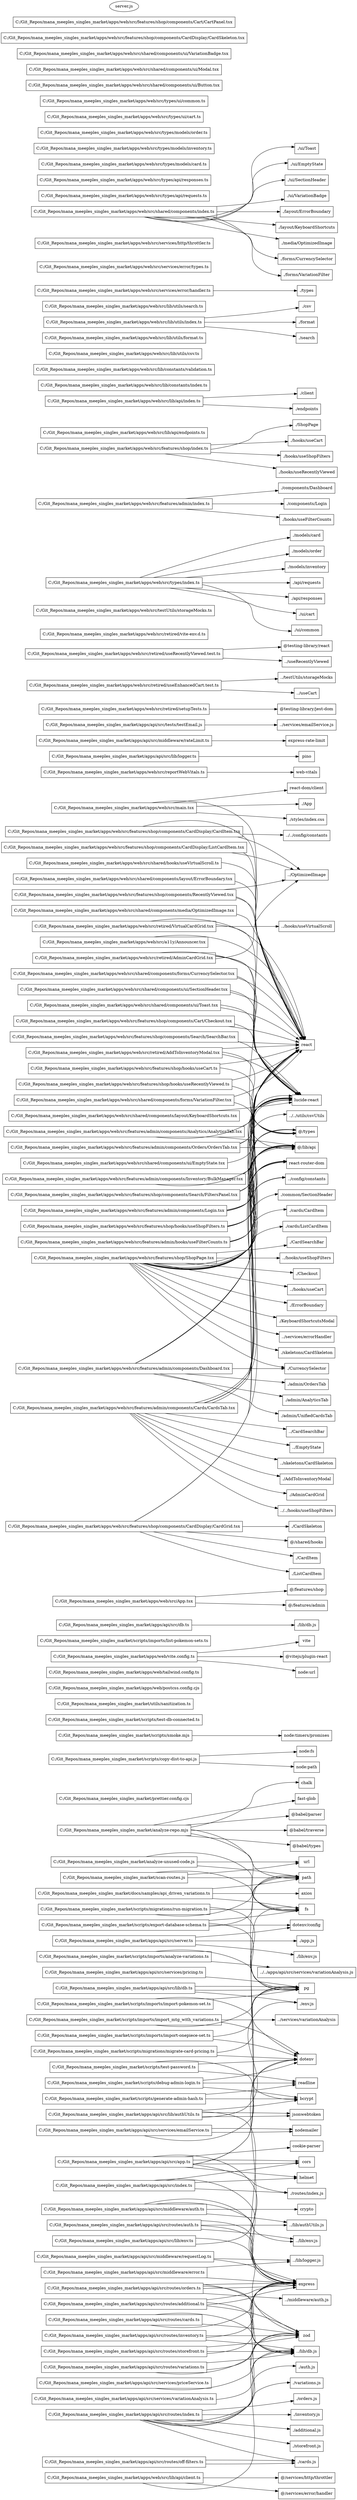 digraph repo {
  rankdir=LR;
  n5383b0d [label="C:/Git_Repos/mana_meeples_singles_market/analyze-repo.mjs", shape=box];
  nccd [label="fs", shape=box];
  n346425 [label="path", shape=box];
  nfb9f9849 [label="fast-glob", shape=box];
  n4e76ce24 [label="@babel/parser", shape=box];
  n91f26a37 [label="@babel/traverse", shape=box];
  ne1c2f1d4 [label="@babel/types", shape=box];
  n5a3d71b [label="chalk", shape=box];
  n763e5ac6 [label="C:/Git_Repos/mana_meeples_singles_market/analyze-unused-code.js", shape=box];
  n1c56f [label="url", shape=box];
  n44c10a89 [label="C:/Git_Repos/mana_meeples_singles_market/prettier.config.cjs", shape=box];
  n64f6994f [label="C:/Git_Repos/mana_meeples_singles_market/scan-routes.js", shape=box];
  nb1fecaa7 [label="C:/Git_Repos/mana_meeples_singles_market/scripts/copy-dist-to-api.js", shape=box];
  n7e076145 [label="node:fs", shape=box];
  n19b87a9d [label="node:path", shape=box];
  n50a277f5 [label="C:/Git_Repos/mana_meeples_singles_market/scripts/debug-admin-login.ts", shape=box];
  nb0f71304 [label="dotenv", shape=box];
  nace3aa4c [label="bcrypt", shape=box];
  ncc554e8a [label="readline", shape=box];
  n3cad11a [label="C:/Git_Repos/mana_meeples_singles_market/scripts/export-database-schema.ts", shape=box];
  n5686a4ad [label="dotenv/config", shape=box];
  ndf7 [label="pg", shape=box];
  nf21783a2 [label="C:/Git_Repos/mana_meeples_singles_market/scripts/generate-admin-hash.ts", shape=box];
  n54325be [label="C:/Git_Repos/mana_meeples_singles_market/scripts/smoke.mjs", shape=box];
  n65c6c061 [label="node:timers/promises", shape=box];
  nf85ff691 [label="C:/Git_Repos/mana_meeples_singles_market/scripts/test-db-connected.ts", shape=box];
  n8cb617d0 [label="C:/Git_Repos/mana_meeples_singles_market/scripts/test-password.ts", shape=box];
  n14deb7c4 [label="C:/Git_Repos/mana_meeples_singles_market/utils/sanitization.ts", shape=box];
  ndae7ff91 [label="C:/Git_Repos/mana_meeples_singles_market/apps/web/postcss.config.cjs", shape=box];
  nff12907b [label="C:/Git_Repos/mana_meeples_singles_market/apps/web/tailwind.config.ts", shape=box];
  n2609d487 [label="C:/Git_Repos/mana_meeples_singles_market/apps/web/vite.config.ts", shape=box];
  n373c64 [label="vite", shape=box];
  n7ab93447 [label="@vitejs/plugin-react", shape=box];
  n42e4fff7 [label="node:url", shape=box];
  n88201cbf [label="C:/Git_Repos/mana_meeples_singles_market/docs/samples/api_driven_variations.ts", shape=box];
  n58f0c76 [label="axios", shape=box];
  n91908c92 [label="C:/Git_Repos/mana_meeples_singles_market/scripts/imports/analyze-variations.ts", shape=box];
  n35df80bc [label="../../apps/api/src/services/variationAnalysis.js", shape=box];
  nab97be62 [label="C:/Git_Repos/mana_meeples_singles_market/scripts/imports/import-onepiece-set.ts", shape=box];
  nb61e21d3 [label="C:/Git_Repos/mana_meeples_singles_market/scripts/imports/import-pokemon-set.ts", shape=box];
  n83aba73 [label="C:/Git_Repos/mana_meeples_singles_market/scripts/imports/import_mtg_with_variations.ts", shape=box];
  n2c70644d [label="../services/variationAnalysis", shape=box];
  n831bc96d [label="C:/Git_Repos/mana_meeples_singles_market/scripts/imports/list-pokemon-sets.ts", shape=box];
  n2e829851 [label="C:/Git_Repos/mana_meeples_singles_market/scripts/migrations/migrate-card-pricing.ts", shape=box];
  n43721b92 [label="C:/Git_Repos/mana_meeples_singles_market/scripts/migrations/run-migration.ts", shape=box];
  nacc77157 [label="C:/Git_Repos/mana_meeples_singles_market/apps/api/src/app.ts", shape=box];
  nb1fa8f70 [label="express", shape=box];
  nb73a046d [label="helmet", shape=box];
  n2eafad [label="cors", shape=box];
  n1999e3a8 [label="cookie-parser", shape=box];
  n140b0529 [label="./routes/index.js", shape=box];
  ndf7dca4 [label="C:/Git_Repos/mana_meeples_singles_market/apps/api/src/db.ts", shape=box];
  n58d3080e [label="./lib/db.js", shape=box];
  n5c7b2a46 [label="C:/Git_Repos/mana_meeples_singles_market/apps/api/src/index.ts", shape=box];
  n5757a53f [label="C:/Git_Repos/mana_meeples_singles_market/apps/api/src/server.ts", shape=box];
  nc9ef137 [label="./app.js", shape=box];
  nc40bc535 [label="./lib/env.js", shape=box];
  nce1d9c1b [label="C:/Git_Repos/mana_meeples_singles_market/apps/web/src/App.tsx", shape=box];
  nc737f9f9 [label="@/features/shop", shape=box];
  n1ec7c4ac [label="@/features/admin", shape=box];
  nae404a55 [label="C:/Git_Repos/mana_meeples_singles_market/apps/web/src/main.tsx", shape=box];
  n675d97f [label="react", shape=box];
  nb7813e46 [label="react-dom/client", shape=box];
  n29e98a0 [label="./App", shape=box];
  n238f69bb [label="./styles/index.css", shape=box];
  nb52c8f37 [label="C:/Git_Repos/mana_meeples_singles_market/apps/web/src/reportWebVitals.ts", shape=box];
  ned28aa80 [label="web-vitals", shape=box];
  nb1669019 [label="C:/Git_Repos/mana_meeples_singles_market/apps/api/src/lib/authUtils.ts", shape=box];
  n89dd680d [label="jsonwebtoken", shape=box];
  n1358deeb [label="./env.js", shape=box];
  n215c2a1a [label="C:/Git_Repos/mana_meeples_singles_market/apps/api/src/lib/db.ts", shape=box];
  nca6c055 [label="C:/Git_Repos/mana_meeples_singles_market/apps/api/src/lib/env.ts", shape=box];
  n1d7cf [label="zod", shape=box];
  nfdbbc248 [label="C:/Git_Repos/mana_meeples_singles_market/apps/api/src/lib/logger.ts", shape=box];
  n34817a [label="pino", shape=box];
  n19f52873 [label="C:/Git_Repos/mana_meeples_singles_market/apps/api/src/middleware/auth.ts", shape=box];
  naf6ef0c1 [label="crypto", shape=box];
  n6ed5bd27 [label="../lib/authUtils.js", shape=box];
  n9f96f063 [label="../lib/env.js", shape=box];
  n2298bdf7 [label="C:/Git_Repos/mana_meeples_singles_market/apps/api/src/middleware/error.ts", shape=box];
  n5b30d94e [label="../lib/logger.js", shape=box];
  ne3a09b64 [label="C:/Git_Repos/mana_meeples_singles_market/apps/api/src/middleware/rateLimit.ts", shape=box];
  n2d7f5b0b [label="express-rate-limit", shape=box];
  nff3e7a46 [label="C:/Git_Repos/mana_meeples_singles_market/apps/api/src/middleware/requestLog.ts", shape=box];
  n997a484c [label="C:/Git_Repos/mana_meeples_singles_market/apps/api/src/routes/additional.ts", shape=box];
  nbabebf20 [label="../lib/db.js", shape=box];
  n17c05bab [label="C:/Git_Repos/mana_meeples_singles_market/apps/api/src/routes/auth.ts", shape=box];
  n8a8d1a84 [label="C:/Git_Repos/mana_meeples_singles_market/apps/api/src/routes/cards.ts", shape=box];
  n91b1aeb5 [label="C:/Git_Repos/mana_meeples_singles_market/apps/api/src/routes/index.ts", shape=box];
  n90194a6e [label="./auth.js", shape=box];
  n1d522875 [label="./cards.js", shape=box];
  nade27d16 [label="./variations.js", shape=box];
  n834a1451 [label="./orders.js", shape=box];
  nf9e03f5c [label="./inventory.js", shape=box];
  nd513984f [label="./additional.js", shape=box];
  ncb4962ee [label="./storefront.js", shape=box];
  n7c151ceb [label="C:/Git_Repos/mana_meeples_singles_market/apps/api/src/routes/inventory.ts", shape=box];
  na7c32e8a [label="C:/Git_Repos/mana_meeples_singles_market/apps/api/src/routes/off-filters.ts", shape=box];
  nbd6d3fce [label="C:/Git_Repos/mana_meeples_singles_market/apps/api/src/routes/orders.ts", shape=box];
  n3851d481 [label="../middleware/auth.js", shape=box];
  n8fb012eb [label="C:/Git_Repos/mana_meeples_singles_market/apps/api/src/routes/storefront.ts", shape=box];
  n72492d13 [label="C:/Git_Repos/mana_meeples_singles_market/apps/api/src/routes/variations.ts", shape=box];
  n4f2a8c8e [label="C:/Git_Repos/mana_meeples_singles_market/apps/api/src/services/emailService.ts", shape=box];
  n738e2526 [label="nodemailer", shape=box];
  nc89a7dfb [label="C:/Git_Repos/mana_meeples_singles_market/apps/api/src/services/priceService.ts", shape=box];
  ne7a33ded [label="C:/Git_Repos/mana_meeples_singles_market/apps/api/src/services/pricing.ts", shape=box];
  nc313b784 [label="C:/Git_Repos/mana_meeples_singles_market/apps/api/src/services/variationAnalysis.ts", shape=box];
  n102ef826 [label="C:/Git_Repos/mana_meeples_singles_market/apps/api/src/tests/testEmail.js", shape=box];
  ndbb9359c [label="../services/emailService.js", shape=box];
  n77abccee [label="C:/Git_Repos/mana_meeples_singles_market/apps/web/src/a11y/Announcer.tsx", shape=box];
  n3d98ff61 [label="C:/Git_Repos/mana_meeples_singles_market/apps/web/src/retired/AddToInventoryModal.tsx", shape=box];
  n59fa91e2 [label="lucide-react", shape=box];
  n905dedea [label="@/types", shape=box];
  nfcbb3439 [label="C:/Git_Repos/mana_meeples_singles_market/apps/web/src/retired/AdminCardGrid.tsx", shape=box];
  n36c60c3 [label="../OptimizedImage", shape=box];
  ne3c39492 [label="C:/Git_Repos/mana_meeples_singles_market/apps/web/src/retired/setupTests.ts", shape=box];
  n90deba02 [label="@testing-library/jest-dom", shape=box];
  na1fb9593 [label="C:/Git_Repos/mana_meeples_singles_market/apps/web/src/retired/useEnhancedCart.test.ts", shape=box];
  n87e5086d [label="../testUtils/storageMocks", shape=box];
  n92fb1bf8 [label="../useCart", shape=box];
  na20ab529 [label="C:/Git_Repos/mana_meeples_singles_market/apps/web/src/retired/useRecentlyViewed.test.ts", shape=box];
  n63ed79ee [label="@testing-library/react", shape=box];
  ndf83c24 [label="../useRecentlyViewed", shape=box];
  n226fffb5 [label="C:/Git_Repos/mana_meeples_singles_market/apps/web/src/retired/VirtualCardGrid.tsx", shape=box];
  n2392291f [label="../hooks/useVirtualScroll", shape=box];
  n7edc797c [label="C:/Git_Repos/mana_meeples_singles_market/apps/web/src/retired/vite-env.d.ts", shape=box];
  n94a3911e [label="C:/Git_Repos/mana_meeples_singles_market/apps/web/src/testUtils/storageMocks.ts", shape=box];
  n10f77f62 [label="C:/Git_Repos/mana_meeples_singles_market/apps/web/src/types/index.ts", shape=box];
  n9515db34 [label="./models/card", shape=box];
  ne562baa [label="./models/order", shape=box];
  nf9b32fb8 [label="./models/inventory", shape=box];
  nc185705a [label="./api/requests", shape=box];
  nd0f7767c [label="./api/responses", shape=box];
  n99cde8da [label="./ui/cart", shape=box];
  n5eba1125 [label="./ui/common", shape=box];
  nb3ce459c [label="C:/Git_Repos/mana_meeples_singles_market/apps/web/src/features/admin/index.ts", shape=box];
  nae0989fc [label="./components/Dashboard", shape=box];
  n686c82d1 [label="./components/Login", shape=box];
  n9fb4ee83 [label="./hooks/useFilterCounts", shape=box];
  n51a9b233 [label="C:/Git_Repos/mana_meeples_singles_market/apps/web/src/features/shop/index.ts", shape=box];
  nd065f86 [label="./ShopPage", shape=box];
  n267cf1c7 [label="./hooks/useCart", shape=box];
  n61904f9e [label="./hooks/useShopFilters", shape=box];
  na1e05b33 [label="./hooks/useRecentlyViewed", shape=box];
  n1398c848 [label="C:/Git_Repos/mana_meeples_singles_market/apps/web/src/features/shop/ShopPage.tsx", shape=box];
  n983fc1cc [label="react-router-dom", shape=box];
  n8fb63fda [label="./CardSearchBar", shape=box];
  nb679d94c [label="../hooks/useShopFilters", shape=box];
  ne1f24ef1 [label="./CurrencySelector", shape=box];
  n7d386627 [label="./Checkout", shape=box];
  naeb2cfd9 [label="../hooks/useCart", shape=box];
  n197fe211 [label="./ErrorBoundary", shape=box];
  nde93c4a8 [label="./KeyboardShortcutsModal", shape=box];
  nc9d9e724 [label="../services/errorHandler", shape=box];
  n2d422331 [label="../config/constants", shape=box];
  n24299c47 [label="./skeletons/CardSkeleton", shape=box];
  ne2c78fcf [label="./common/SectionHeader", shape=box];
  n4f403f90 [label="./cards/CardItem", shape=box];
  nd6067ce [label="./cards/ListCardItem", shape=box];
  n2d3cacc1 [label="@/lib/api", shape=box];
  ndc1ab8b2 [label="C:/Git_Repos/mana_meeples_singles_market/apps/web/src/lib/api/client.ts", shape=box];
  n22c502c3 [label="@/services/http/throttler", shape=box];
  na079d101 [label="@/services/error/handler", shape=box];
  n2b7cf5bf [label="C:/Git_Repos/mana_meeples_singles_market/apps/web/src/lib/api/endpoints.ts", shape=box];
  ne82c99eb [label="C:/Git_Repos/mana_meeples_singles_market/apps/web/src/lib/api/index.ts", shape=box];
  nfcde4cc [label="./client", shape=box];
  n2bb078dd [label="./endpoints", shape=box];
  n5cd54616 [label="C:/Git_Repos/mana_meeples_singles_market/apps/web/src/lib/constants/index.ts", shape=box];
  n3bc01bf9 [label="C:/Git_Repos/mana_meeples_singles_market/apps/web/src/lib/constants/validation.ts", shape=box];
  n33217700 [label="C:/Git_Repos/mana_meeples_singles_market/apps/web/src/lib/utils/csv.ts", shape=box];
  nd77d959d [label="C:/Git_Repos/mana_meeples_singles_market/apps/web/src/lib/utils/format.ts", shape=box];
  n3bb84a74 [label="C:/Git_Repos/mana_meeples_singles_market/apps/web/src/lib/utils/index.ts", shape=box];
  n29f18a5 [label="./csv", shape=box];
  n151ae8f8 [label="./format", shape=box];
  n2ab556a9 [label="./search", shape=box];
  nd5807e4c [label="C:/Git_Repos/mana_meeples_singles_market/apps/web/src/lib/utils/search.ts", shape=box];
  n5c99358a [label="C:/Git_Repos/mana_meeples_singles_market/apps/web/src/services/error/handler.ts", shape=box];
  nd82dc358 [label="./types", shape=box];
  ncddb3fbb [label="C:/Git_Repos/mana_meeples_singles_market/apps/web/src/services/error/types.ts", shape=box];
  n259c864c [label="C:/Git_Repos/mana_meeples_singles_market/apps/web/src/services/http/throttler.ts", shape=box];
  nf32c373b [label="C:/Git_Repos/mana_meeples_singles_market/apps/web/src/shared/components/index.ts", shape=box];
  n9f21ef8d [label="./ui/Toast", shape=box];
  n53e82d9e [label="./ui/EmptyState", shape=box];
  n454c6138 [label="./ui/SectionHeader", shape=box];
  nb5bf36aa [label="./ui/VariationBadge", shape=box];
  nc7b68f4e [label="./layout/ErrorBoundary", shape=box];
  nd605e7c2 [label="./layout/KeyboardShortcuts", shape=box];
  n93db8560 [label="./media/OptimizedImage", shape=box];
  n8bdef411 [label="./forms/CurrencySelector", shape=box];
  nbb9ace4a [label="./forms/VariationFilter", shape=box];
  n6437d744 [label="C:/Git_Repos/mana_meeples_singles_market/apps/web/src/shared/hooks/useVirtualScroll.ts", shape=box];
  n6d9fd04d [label="C:/Git_Repos/mana_meeples_singles_market/apps/web/src/types/api/requests.ts", shape=box];
  n4d87beb7 [label="C:/Git_Repos/mana_meeples_singles_market/apps/web/src/types/api/responses.ts", shape=box];
  na1fa87f [label="C:/Git_Repos/mana_meeples_singles_market/apps/web/src/types/models/card.ts", shape=box];
  n1347ff2f [label="C:/Git_Repos/mana_meeples_singles_market/apps/web/src/types/models/inventory.ts", shape=box];
  n83f592fd [label="C:/Git_Repos/mana_meeples_singles_market/apps/web/src/types/models/order.ts", shape=box];
  n30436419 [label="C:/Git_Repos/mana_meeples_singles_market/apps/web/src/types/ui/cart.ts", shape=box];
  nca6a6a6e [label="C:/Git_Repos/mana_meeples_singles_market/apps/web/src/types/ui/common.ts", shape=box];
  n2ee2dea7 [label="C:/Git_Repos/mana_meeples_singles_market/apps/web/src/features/admin/components/Dashboard.tsx", shape=box];
  nb5633ae3 [label="./admin/UnifiedCardsTab", shape=box];
  n18a3afaf [label="./admin/OrdersTab", shape=box];
  nf21bc890 [label="./admin/AnalyticsTab", shape=box];
  nc57d44fc [label="C:/Git_Repos/mana_meeples_singles_market/apps/web/src/features/admin/components/Login.tsx", shape=box];
  n5508a18a [label="C:/Git_Repos/mana_meeples_singles_market/apps/web/src/features/admin/hooks/useFilterCounts.ts", shape=box];
  n9ff01bd8 [label="C:/Git_Repos/mana_meeples_singles_market/apps/web/src/features/shop/components/RecentlyViewed.tsx", shape=box];
  n5e2d4d5d [label="C:/Git_Repos/mana_meeples_singles_market/apps/web/src/features/shop/hooks/useCart.ts", shape=box];
  na5adbb1 [label="C:/Git_Repos/mana_meeples_singles_market/apps/web/src/features/shop/hooks/useRecentlyViewed.ts", shape=box];
  nd13ad198 [label="C:/Git_Repos/mana_meeples_singles_market/apps/web/src/features/shop/hooks/useShopFilters.ts", shape=box];
  n222eae1b [label="C:/Git_Repos/mana_meeples_singles_market/apps/web/src/shared/components/forms/CurrencySelector.tsx", shape=box];
  n719bd4b6 [label="C:/Git_Repos/mana_meeples_singles_market/apps/web/src/shared/components/forms/VariationFilter.tsx", shape=box];
  ndde5be98 [label="C:/Git_Repos/mana_meeples_singles_market/apps/web/src/shared/components/layout/ErrorBoundary.tsx", shape=box];
  n6880f58c [label="C:/Git_Repos/mana_meeples_singles_market/apps/web/src/shared/components/layout/KeyboardShortcuts.tsx", shape=box];
  n839d5baa [label="C:/Git_Repos/mana_meeples_singles_market/apps/web/src/shared/components/media/OptimizedImage.tsx", shape=box];
  ndfeb0978 [label="C:/Git_Repos/mana_meeples_singles_market/apps/web/src/shared/components/ui/Button.tsx", shape=box];
  ned767b0a [label="C:/Git_Repos/mana_meeples_singles_market/apps/web/src/shared/components/ui/EmptyState.tsx", shape=box];
  ne2a36f5d [label="C:/Git_Repos/mana_meeples_singles_market/apps/web/src/shared/components/ui/Modal.tsx", shape=box];
  nf1471302 [label="C:/Git_Repos/mana_meeples_singles_market/apps/web/src/shared/components/ui/SectionHeader.tsx", shape=box];
  n70f7bdd7 [label="C:/Git_Repos/mana_meeples_singles_market/apps/web/src/shared/components/ui/Toast.tsx", shape=box];
  ne5ab7596 [label="C:/Git_Repos/mana_meeples_singles_market/apps/web/src/shared/components/ui/VariationBadge.tsx", shape=box];
  nafa486fb [label="C:/Git_Repos/mana_meeples_singles_market/apps/web/src/features/admin/components/Analytics/AnalyticsTab.tsx", shape=box];
  nf784c041 [label="C:/Git_Repos/mana_meeples_singles_market/apps/web/src/features/admin/components/Cards/CardsTab.tsx", shape=box];
  n107dd9fd [label="../../hooks/useShopFilters", shape=box];
  n17ec1dec [label="../CardSearchBar", shape=box];
  nca7b2713 [label="../EmptyState", shape=box];
  ne4d77275 [label="../skeletons/CardSkeleton", shape=box];
  n9196d4c [label="./AddToInventoryModal", shape=box];
  n7e0c66a4 [label="./AdminCardGrid", shape=box];
  n50dbfffb [label="C:/Git_Repos/mana_meeples_singles_market/apps/web/src/features/admin/components/Inventory/BulkManager.tsx", shape=box];
  n29e25789 [label="../../utils/csvUtils", shape=box];
  n9340c369 [label="C:/Git_Repos/mana_meeples_singles_market/apps/web/src/features/admin/components/Orders/OrdersTab.tsx", shape=box];
  n11be62bf [label="C:/Git_Repos/mana_meeples_singles_market/apps/web/src/features/shop/components/CardDisplay/CardGrid.tsx", shape=box];
  nc56b1af5 [label="@/shared/hooks", shape=box];
  n211a7b24 [label="./CardItem", shape=box];
  na9cab962 [label="./ListCardItem", shape=box];
  nfe3587de [label="./CardSkeleton", shape=box];
  n44f8a40c [label="C:/Git_Repos/mana_meeples_singles_market/apps/web/src/features/shop/components/CardDisplay/CardItem.tsx", shape=box];
  n237c2462 [label="../../config/constants", shape=box];
  nd7687d46 [label="C:/Git_Repos/mana_meeples_singles_market/apps/web/src/features/shop/components/CardDisplay/CardSkeleton.tsx", shape=box];
  n6a414cca [label="C:/Git_Repos/mana_meeples_singles_market/apps/web/src/features/shop/components/CardDisplay/ListCardItem.tsx", shape=box];
  n5b582081 [label="C:/Git_Repos/mana_meeples_singles_market/apps/web/src/features/shop/components/Cart/CartPanel.tsx", shape=box];
  n2e8b1e1f [label="C:/Git_Repos/mana_meeples_singles_market/apps/web/src/features/shop/components/Cart/Checkout.tsx", shape=box];
  n907fadda [label="C:/Git_Repos/mana_meeples_singles_market/apps/web/src/features/shop/components/Search/FiltersPanel.tsx", shape=box];
  ne11dc7d0 [label="C:/Git_Repos/mana_meeples_singles_market/apps/web/src/features/shop/components/Search/SearchBar.tsx", shape=box];
  n3bfea4fb [label="server.js", shape=ellipse];
  n5383b0d -> nccd;
  n5383b0d -> n346425;
  n5383b0d -> nfb9f9849;
  n5383b0d -> n4e76ce24;
  n5383b0d -> n91f26a37;
  n5383b0d -> ne1c2f1d4;
  n5383b0d -> n5a3d71b;
  n763e5ac6 -> nccd;
  n763e5ac6 -> n346425;
  n763e5ac6 -> n1c56f;
  n64f6994f -> nccd;
  n64f6994f -> n346425;
  n64f6994f -> n1c56f;
  nb1fecaa7 -> n7e076145;
  nb1fecaa7 -> n19b87a9d;
  n50a277f5 -> nb0f71304;
  n50a277f5 -> nace3aa4c;
  n50a277f5 -> ncc554e8a;
  n3cad11a -> n5686a4ad;
  n3cad11a -> nccd;
  n3cad11a -> n346425;
  n3cad11a -> ndf7;
  nf21783a2 -> nace3aa4c;
  nf21783a2 -> ncc554e8a;
  n54325be -> n65c6c061;
  n8cb617d0 -> nb0f71304;
  n8cb617d0 -> nace3aa4c;
  n8cb617d0 -> ncc554e8a;
  n2609d487 -> n373c64;
  n2609d487 -> n7ab93447;
  n2609d487 -> n42e4fff7;
  n88201cbf -> n58f0c76;
  n88201cbf -> nccd;
  n88201cbf -> n346425;
  n91908c92 -> ndf7;
  n91908c92 -> n35df80bc;
  nab97be62 -> ndf7;
  nab97be62 -> nb0f71304;
  nb61e21d3 -> ndf7;
  nb61e21d3 -> nb0f71304;
  n83aba73 -> ndf7;
  n83aba73 -> n2c70644d;
  n83aba73 -> nb0f71304;
  n2e829851 -> ndf7;
  n2e829851 -> nb0f71304;
  n43721b92 -> nccd;
  n43721b92 -> n346425;
  n43721b92 -> ndf7;
  nacc77157 -> nb1fa8f70;
  nacc77157 -> nb73a046d;
  nacc77157 -> n2eafad;
  nacc77157 -> n2eafad;
  nacc77157 -> n1999e3a8;
  nacc77157 -> n140b0529;
  nacc77157 -> n346425;
  nacc77157 -> nccd;
  ndf7dca4 -> n58d3080e;
  n5c7b2a46 -> nb1fa8f70;
  n5c7b2a46 -> n2eafad;
  n5c7b2a46 -> nb73a046d;
  n5c7b2a46 -> n140b0529;
  n5757a53f -> n5686a4ad;
  n5757a53f -> nc9ef137;
  n5757a53f -> nc40bc535;
  nce1d9c1b -> nc737f9f9;
  nce1d9c1b -> n1ec7c4ac;
  nae404a55 -> n675d97f;
  nae404a55 -> nb7813e46;
  nae404a55 -> n29e98a0;
  nae404a55 -> n238f69bb;
  nb52c8f37 -> ned28aa80;
  nb1669019 -> n89dd680d;
  nb1669019 -> nace3aa4c;
  nb1669019 -> n89dd680d;
  nb1669019 -> nb1fa8f70;
  nb1669019 -> n1358deeb;
  n215c2a1a -> ndf7;
  n215c2a1a -> ndf7;
  n215c2a1a -> n1358deeb;
  nca6c055 -> nb0f71304;
  nca6c055 -> n1d7cf;
  nfdbbc248 -> n34817a;
  n19f52873 -> nb1fa8f70;
  n19f52873 -> naf6ef0c1;
  n19f52873 -> n6ed5bd27;
  n19f52873 -> n9f96f063;
  n2298bdf7 -> nb1fa8f70;
  n2298bdf7 -> n5b30d94e;
  ne3a09b64 -> n2d7f5b0b;
  nff3e7a46 -> nb1fa8f70;
  nff3e7a46 -> n5b30d94e;
  n997a484c -> nb1fa8f70;
  n997a484c -> nb1fa8f70;
  n997a484c -> n1d7cf;
  n997a484c -> nbabebf20;
  n17c05bab -> nb1fa8f70;
  n17c05bab -> nb1fa8f70;
  n17c05bab -> n6ed5bd27;
  n17c05bab -> n9f96f063;
  n8a8d1a84 -> nb1fa8f70;
  n8a8d1a84 -> n1d7cf;
  n8a8d1a84 -> nbabebf20;
  n91b1aeb5 -> nb1fa8f70;
  n91b1aeb5 -> n1d7cf;
  n91b1aeb5 -> n90194a6e;
  n91b1aeb5 -> n1d522875;
  n91b1aeb5 -> nade27d16;
  n91b1aeb5 -> n834a1451;
  n91b1aeb5 -> nf9e03f5c;
  n91b1aeb5 -> nd513984f;
  n91b1aeb5 -> ncb4962ee;
  n7c151ceb -> nb1fa8f70;
  n7c151ceb -> n1d7cf;
  n7c151ceb -> nbabebf20;
  na7c32e8a -> n1d522875;
  na7c32e8a -> n1d522875;
  nbd6d3fce -> nb1fa8f70;
  nbd6d3fce -> nb1fa8f70;
  nbd6d3fce -> n1d7cf;
  nbd6d3fce -> nbabebf20;
  nbd6d3fce -> n3851d481;
  n8fb012eb -> nb1fa8f70;
  n8fb012eb -> n1d7cf;
  n8fb012eb -> nbabebf20;
  n72492d13 -> nb1fa8f70;
  n72492d13 -> n1d7cf;
  n72492d13 -> nbabebf20;
  n4f2a8c8e -> n738e2526;
  n4f2a8c8e -> n738e2526;
  n4f2a8c8e -> nb0f71304;
  nc89a7dfb -> nbabebf20;
  ne7a33ded -> ndf7;
  nc313b784 -> nbabebf20;
  n102ef826 -> ndbb9359c;
  n77abccee -> n675d97f;
  n3d98ff61 -> n675d97f;
  n3d98ff61 -> n59fa91e2;
  n3d98ff61 -> n905dedea;
  nfcbb3439 -> n675d97f;
  nfcbb3439 -> n59fa91e2;
  nfcbb3439 -> n36c60c3;
  nfcbb3439 -> n905dedea;
  ne3c39492 -> n90deba02;
  na1fb9593 -> n87e5086d;
  na1fb9593 -> n92fb1bf8;
  na20ab529 -> n63ed79ee;
  na20ab529 -> ndf83c24;
  n226fffb5 -> n675d97f;
  n226fffb5 -> n59fa91e2;
  n226fffb5 -> n2392291f;
  n10f77f62 -> n9515db34;
  n10f77f62 -> ne562baa;
  n10f77f62 -> nf9b32fb8;
  n10f77f62 -> nc185705a;
  n10f77f62 -> nd0f7767c;
  n10f77f62 -> n99cde8da;
  n10f77f62 -> n5eba1125;
  nb3ce459c -> nae0989fc;
  nb3ce459c -> n686c82d1;
  nb3ce459c -> n9fb4ee83;
  n51a9b233 -> nd065f86;
  n51a9b233 -> n267cf1c7;
  n51a9b233 -> n61904f9e;
  n51a9b233 -> na1e05b33;
  n1398c848 -> n675d97f;
  n1398c848 -> n983fc1cc;
  n1398c848 -> n8fb63fda;
  n1398c848 -> nb679d94c;
  n1398c848 -> n59fa91e2;
  n1398c848 -> ne1f24ef1;
  n1398c848 -> n7d386627;
  n1398c848 -> naeb2cfd9;
  n1398c848 -> n197fe211;
  n1398c848 -> nde93c4a8;
  n1398c848 -> nc9d9e724;
  n1398c848 -> n2d422331;
  n1398c848 -> n24299c47;
  n1398c848 -> ne2c78fcf;
  n1398c848 -> n4f403f90;
  n1398c848 -> nd6067ce;
  n1398c848 -> n2d3cacc1;
  n1398c848 -> n905dedea;
  ndc1ab8b2 -> n1d7cf;
  ndc1ab8b2 -> n22c502c3;
  ndc1ab8b2 -> na079d101;
  ne82c99eb -> nfcde4cc;
  ne82c99eb -> n2bb078dd;
  n3bb84a74 -> n29f18a5;
  n3bb84a74 -> n151ae8f8;
  n3bb84a74 -> n2ab556a9;
  n5c99358a -> nd82dc358;
  nf32c373b -> n9f21ef8d;
  nf32c373b -> n53e82d9e;
  nf32c373b -> n454c6138;
  nf32c373b -> nb5bf36aa;
  nf32c373b -> nc7b68f4e;
  nf32c373b -> nd605e7c2;
  nf32c373b -> n93db8560;
  nf32c373b -> n8bdef411;
  nf32c373b -> nbb9ace4a;
  n6437d744 -> n675d97f;
  n2ee2dea7 -> n675d97f;
  n2ee2dea7 -> n59fa91e2;
  n2ee2dea7 -> n2d3cacc1;
  n2ee2dea7 -> ne1f24ef1;
  n2ee2dea7 -> nb5633ae3;
  n2ee2dea7 -> n18a3afaf;
  n2ee2dea7 -> nf21bc890;
  nc57d44fc -> n675d97f;
  nc57d44fc -> n983fc1cc;
  nc57d44fc -> n59fa91e2;
  nc57d44fc -> n2d3cacc1;
  n5508a18a -> n675d97f;
  n5508a18a -> n2d422331;
  n5508a18a -> n2d3cacc1;
  n9ff01bd8 -> n675d97f;
  n9ff01bd8 -> n59fa91e2;
  n9ff01bd8 -> n36c60c3;
  n5e2d4d5d -> n675d97f;
  n5e2d4d5d -> n905dedea;
  na5adbb1 -> n675d97f;
  na5adbb1 -> n905dedea;
  nd13ad198 -> n675d97f;
  nd13ad198 -> n983fc1cc;
  nd13ad198 -> n905dedea;
  nd13ad198 -> n2d3cacc1;
  n222eae1b -> n675d97f;
  n222eae1b -> n59fa91e2;
  n719bd4b6 -> n675d97f;
  n719bd4b6 -> n2d3cacc1;
  ndde5be98 -> n675d97f;
  n6880f58c -> n59fa91e2;
  n839d5baa -> n675d97f;
  ned767b0a -> n59fa91e2;
  nf1471302 -> n675d97f;
  nf1471302 -> n59fa91e2;
  n70f7bdd7 -> n675d97f;
  n70f7bdd7 -> n59fa91e2;
  nafa486fb -> n675d97f;
  nafa486fb -> n59fa91e2;
  nafa486fb -> n2d3cacc1;
  nf784c041 -> n675d97f;
  nf784c041 -> n983fc1cc;
  nf784c041 -> n59fa91e2;
  nf784c041 -> n2d3cacc1;
  nf784c041 -> n107dd9fd;
  nf784c041 -> n17ec1dec;
  nf784c041 -> nca7b2713;
  nf784c041 -> ne4d77275;
  nf784c041 -> n9196d4c;
  nf784c041 -> n7e0c66a4;
  nf784c041 -> n59fa91e2;
  nf784c041 -> n905dedea;
  n50dbfffb -> n675d97f;
  n50dbfffb -> n59fa91e2;
  n50dbfffb -> n29e25789;
  n50dbfffb -> n2d3cacc1;
  n9340c369 -> n675d97f;
  n9340c369 -> n59fa91e2;
  n9340c369 -> n2d3cacc1;
  n11be62bf -> n675d97f;
  n11be62bf -> nc56b1af5;
  n11be62bf -> n905dedea;
  n11be62bf -> n211a7b24;
  n11be62bf -> na9cab962;
  n11be62bf -> nfe3587de;
  n11be62bf -> n59fa91e2;
  n44f8a40c -> n675d97f;
  n44f8a40c -> n36c60c3;
  n44f8a40c -> n237c2462;
  n6a414cca -> n675d97f;
  n6a414cca -> n36c60c3;
  n2e8b1e1f -> n675d97f;
  n2e8b1e1f -> n59fa91e2;
  n907fadda -> n675d97f;
  n907fadda -> n2d3cacc1;
  ne11dc7d0 -> n675d97f;
  ne11dc7d0 -> n59fa91e2;
}